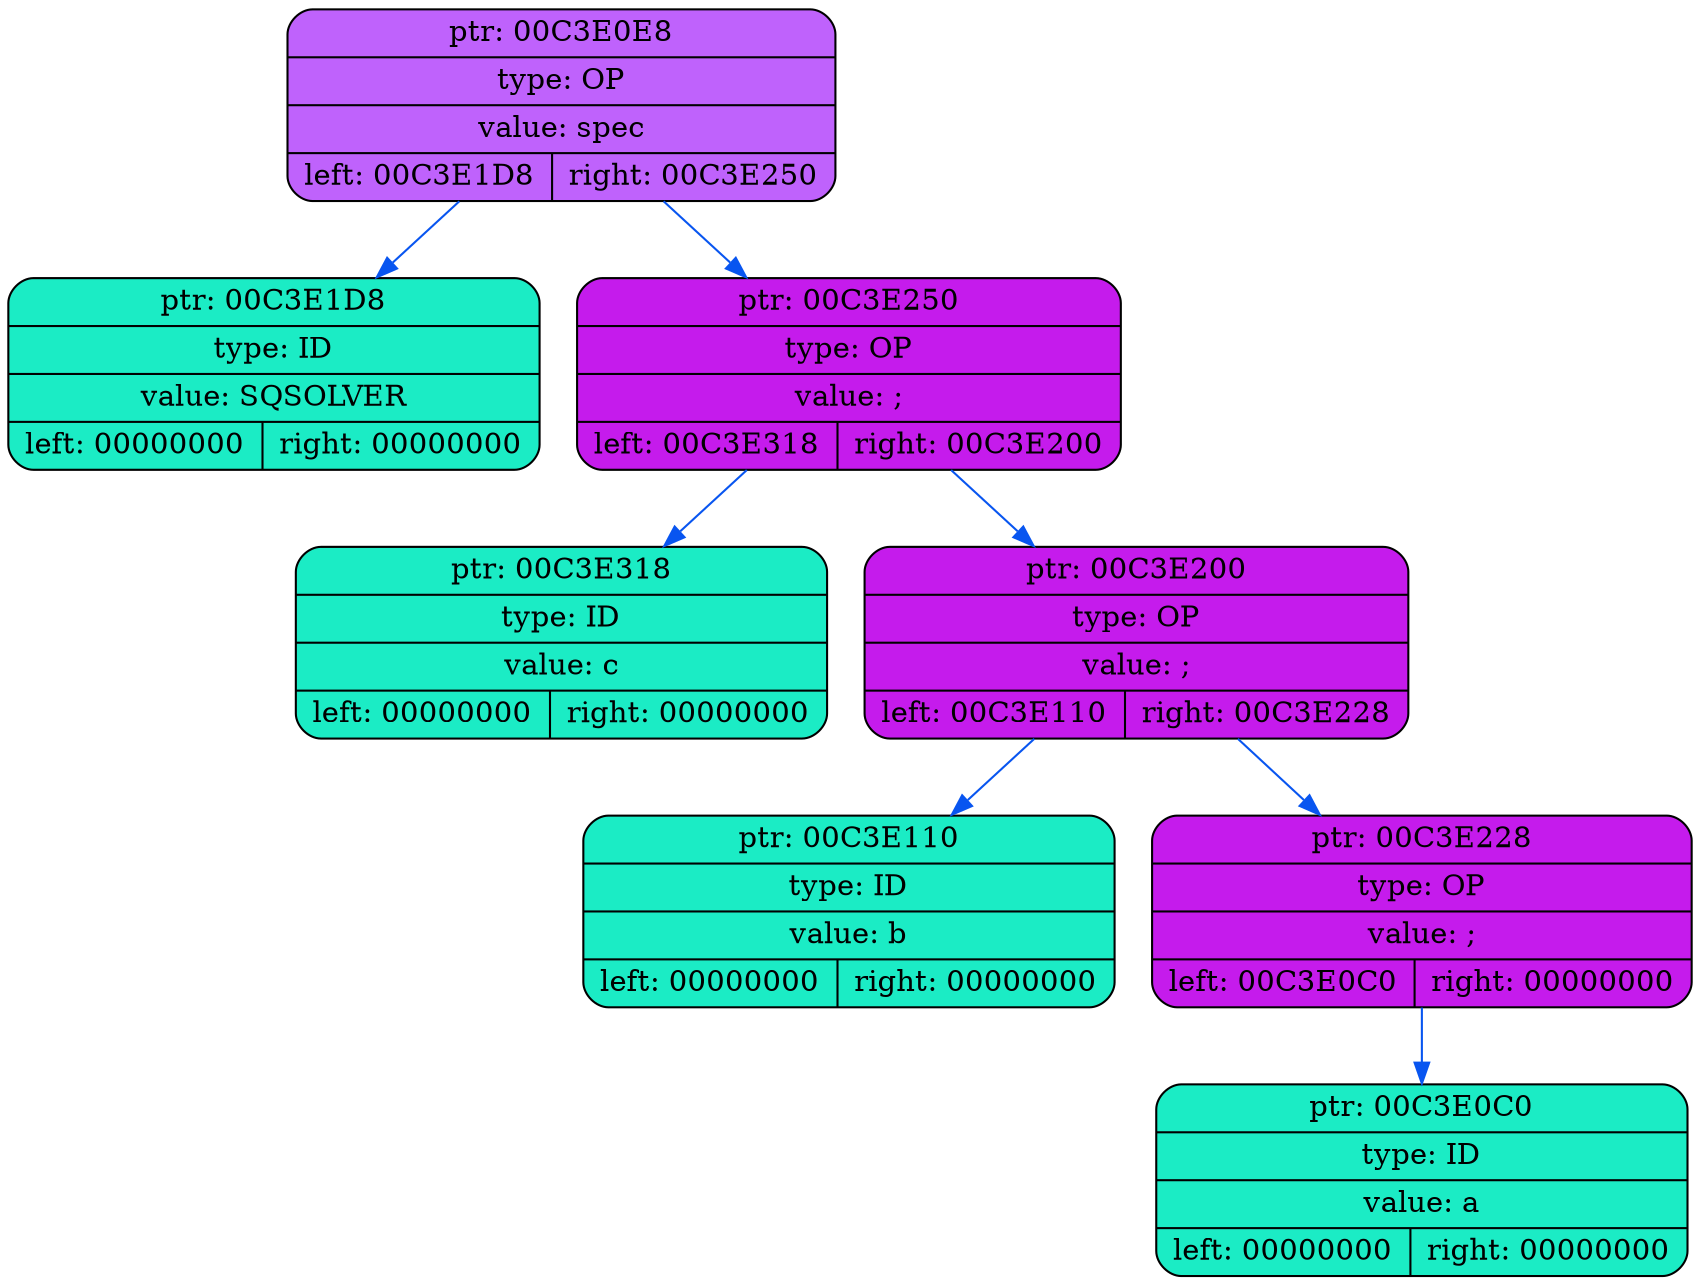 digraph
{
    rankdir=TP

        node00C3E0E8[shape=record,style="rounded,filled",fillcolor="#BF62FC",label="{ ptr: 00C3E0E8 | type: OP | value: spec| { left: 00C3E1D8 | right: 00C3E250 }}"];
    node00C3E0E8 -> node00C3E1D8[color="#0855F0"]
    node00C3E1D8[shape=record,style="rounded,filled",fillcolor="#1BECC5",label="{ ptr: 00C3E1D8 | type: ID | value: SQSOLVER| { left: 00000000 | right: 00000000 }}"];
    node00C3E0E8 -> node00C3E250[color="#0855F0"]
    node00C3E250[shape=record,style="rounded,filled",fillcolor="#C51BEC",label="{ ptr: 00C3E250 | type: OP | value: ;| { left: 00C3E318 | right: 00C3E200 }}"];
    node00C3E250 -> node00C3E318[color="#0855F0"]
    node00C3E318[shape=record,style="rounded,filled",fillcolor="#1BECC5",label="{ ptr: 00C3E318 | type: ID | value: c| { left: 00000000 | right: 00000000 }}"];
    node00C3E250 -> node00C3E200[color="#0855F0"]
    node00C3E200[shape=record,style="rounded,filled",fillcolor="#C51BEC",label="{ ptr: 00C3E200 | type: OP | value: ;| { left: 00C3E110 | right: 00C3E228 }}"];
    node00C3E200 -> node00C3E110[color="#0855F0"]
    node00C3E110[shape=record,style="rounded,filled",fillcolor="#1BECC5",label="{ ptr: 00C3E110 | type: ID | value: b| { left: 00000000 | right: 00000000 }}"];
    node00C3E200 -> node00C3E228[color="#0855F0"]
    node00C3E228[shape=record,style="rounded,filled",fillcolor="#C51BEC",label="{ ptr: 00C3E228 | type: OP | value: ;| { left: 00C3E0C0 | right: 00000000 }}"];
    node00C3E228 -> node00C3E0C0[color="#0855F0"]
    node00C3E0C0[shape=record,style="rounded,filled",fillcolor="#1BECC5",label="{ ptr: 00C3E0C0 | type: ID | value: a| { left: 00000000 | right: 00000000 }}"];
}